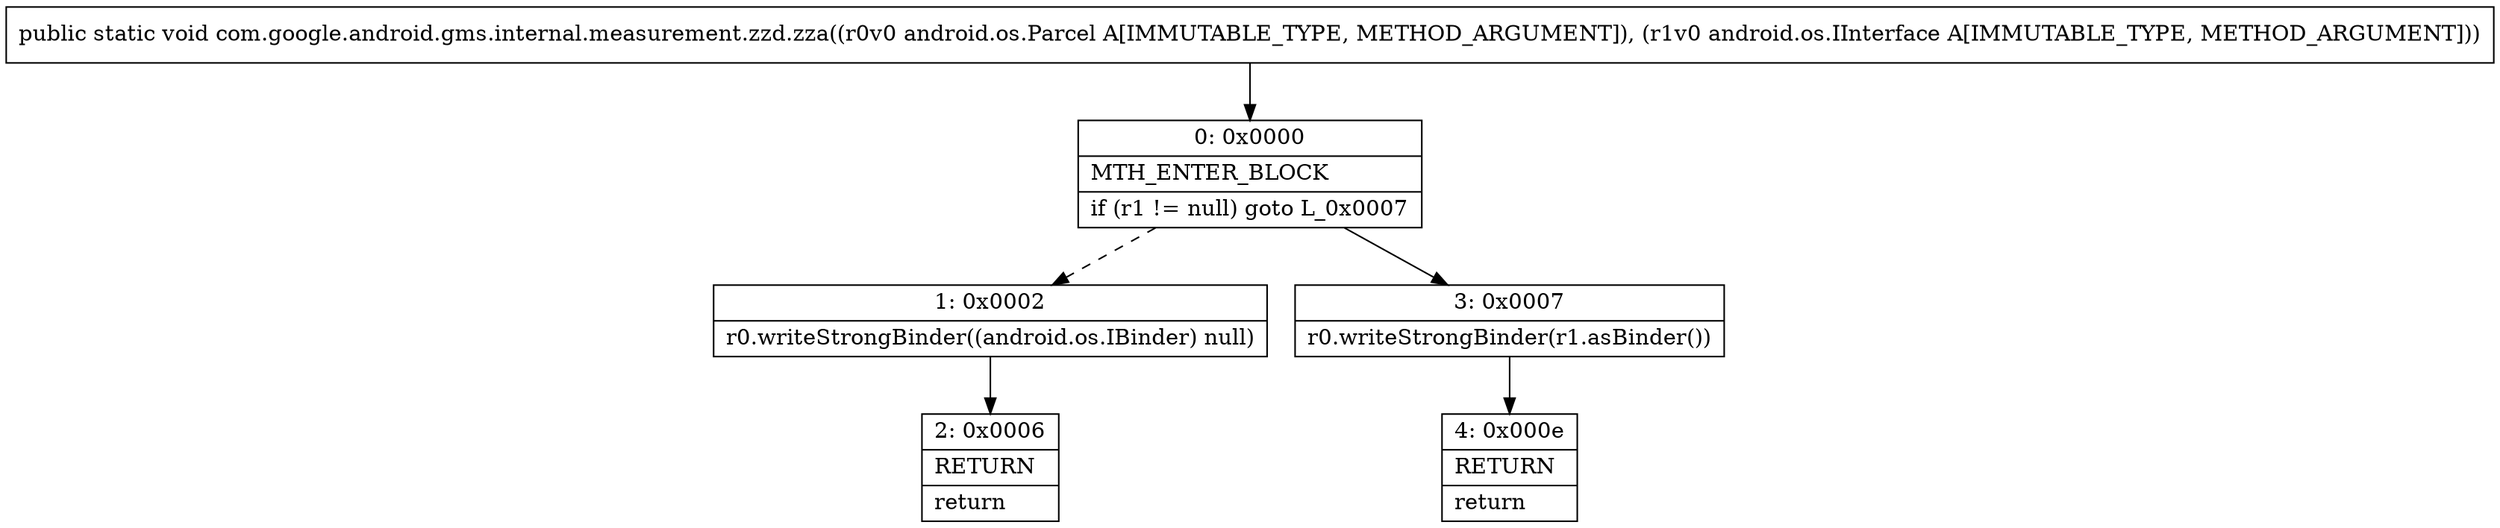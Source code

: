 digraph "CFG forcom.google.android.gms.internal.measurement.zzd.zza(Landroid\/os\/Parcel;Landroid\/os\/IInterface;)V" {
Node_0 [shape=record,label="{0\:\ 0x0000|MTH_ENTER_BLOCK\l|if (r1 != null) goto L_0x0007\l}"];
Node_1 [shape=record,label="{1\:\ 0x0002|r0.writeStrongBinder((android.os.IBinder) null)\l}"];
Node_2 [shape=record,label="{2\:\ 0x0006|RETURN\l|return\l}"];
Node_3 [shape=record,label="{3\:\ 0x0007|r0.writeStrongBinder(r1.asBinder())\l}"];
Node_4 [shape=record,label="{4\:\ 0x000e|RETURN\l|return\l}"];
MethodNode[shape=record,label="{public static void com.google.android.gms.internal.measurement.zzd.zza((r0v0 android.os.Parcel A[IMMUTABLE_TYPE, METHOD_ARGUMENT]), (r1v0 android.os.IInterface A[IMMUTABLE_TYPE, METHOD_ARGUMENT])) }"];
MethodNode -> Node_0;
Node_0 -> Node_1[style=dashed];
Node_0 -> Node_3;
Node_1 -> Node_2;
Node_3 -> Node_4;
}

